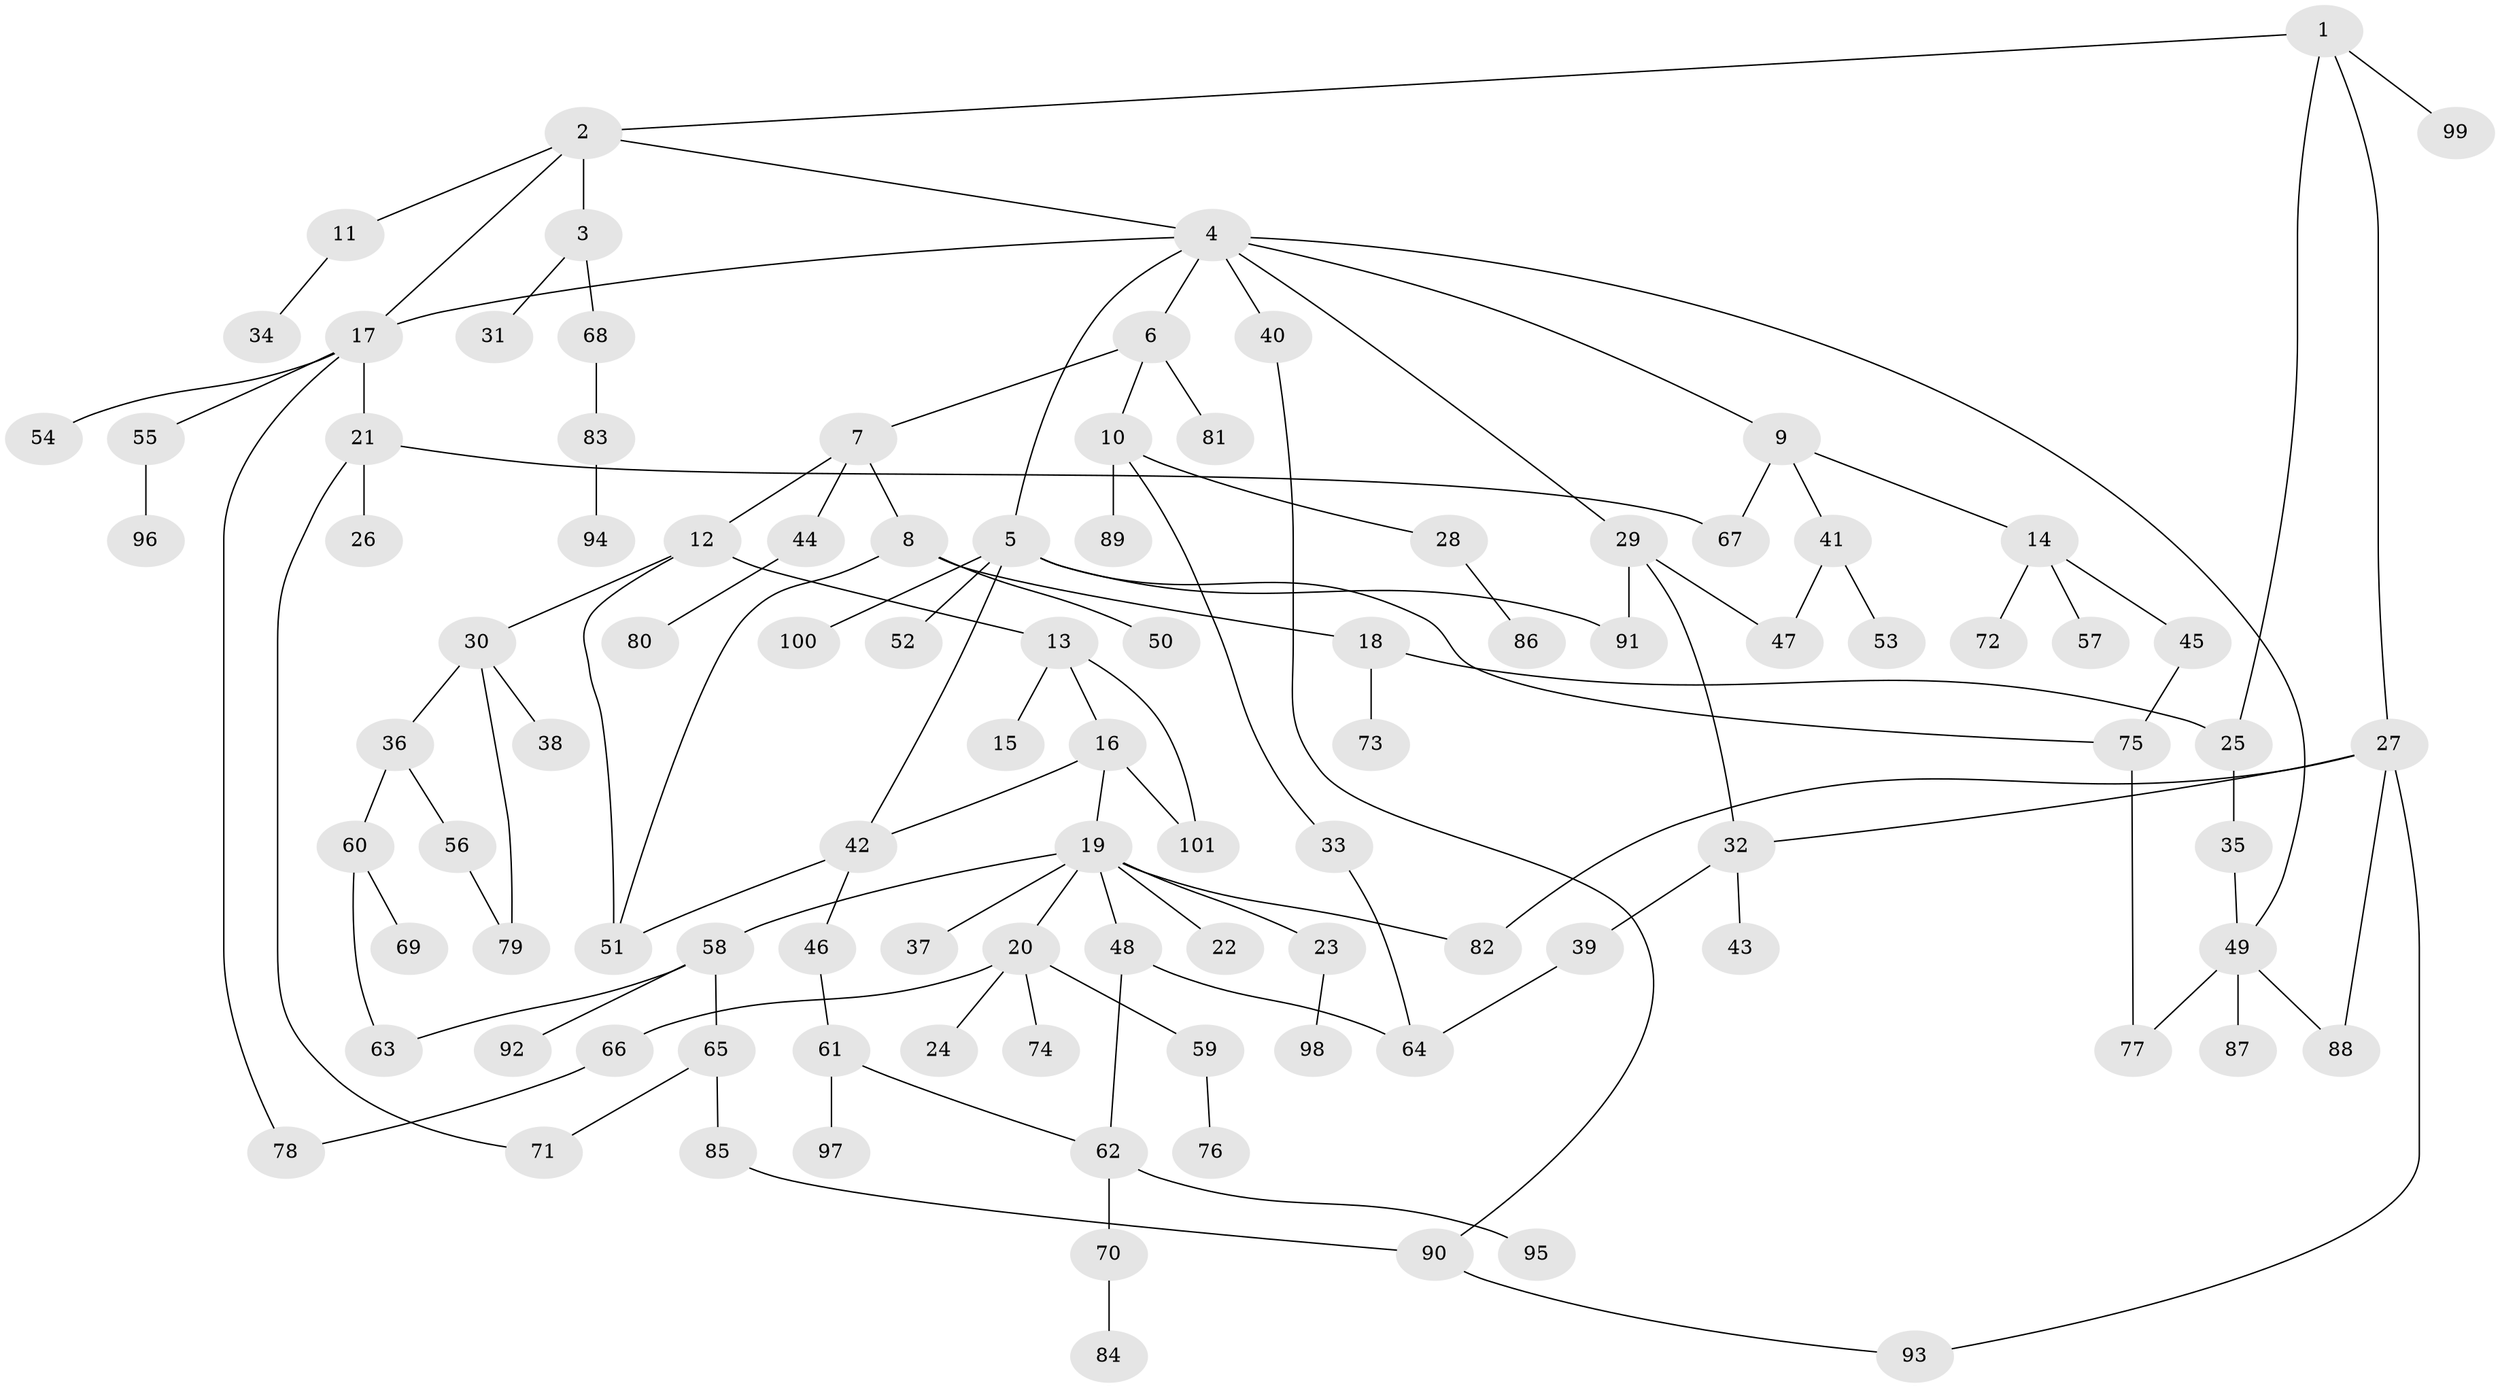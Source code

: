 // Generated by graph-tools (version 1.1) at 2025/34/03/09/25 02:34:28]
// undirected, 101 vertices, 124 edges
graph export_dot {
graph [start="1"]
  node [color=gray90,style=filled];
  1;
  2;
  3;
  4;
  5;
  6;
  7;
  8;
  9;
  10;
  11;
  12;
  13;
  14;
  15;
  16;
  17;
  18;
  19;
  20;
  21;
  22;
  23;
  24;
  25;
  26;
  27;
  28;
  29;
  30;
  31;
  32;
  33;
  34;
  35;
  36;
  37;
  38;
  39;
  40;
  41;
  42;
  43;
  44;
  45;
  46;
  47;
  48;
  49;
  50;
  51;
  52;
  53;
  54;
  55;
  56;
  57;
  58;
  59;
  60;
  61;
  62;
  63;
  64;
  65;
  66;
  67;
  68;
  69;
  70;
  71;
  72;
  73;
  74;
  75;
  76;
  77;
  78;
  79;
  80;
  81;
  82;
  83;
  84;
  85;
  86;
  87;
  88;
  89;
  90;
  91;
  92;
  93;
  94;
  95;
  96;
  97;
  98;
  99;
  100;
  101;
  1 -- 2;
  1 -- 27;
  1 -- 99;
  1 -- 25;
  2 -- 3;
  2 -- 4;
  2 -- 11;
  2 -- 17;
  3 -- 31;
  3 -- 68;
  4 -- 5;
  4 -- 6;
  4 -- 9;
  4 -- 29;
  4 -- 40;
  4 -- 17;
  4 -- 49;
  5 -- 42;
  5 -- 52;
  5 -- 100;
  5 -- 91;
  5 -- 75;
  6 -- 7;
  6 -- 10;
  6 -- 81;
  7 -- 8;
  7 -- 12;
  7 -- 44;
  8 -- 18;
  8 -- 50;
  8 -- 51;
  9 -- 14;
  9 -- 41;
  9 -- 67;
  10 -- 28;
  10 -- 33;
  10 -- 89;
  11 -- 34;
  12 -- 13;
  12 -- 30;
  12 -- 51;
  13 -- 15;
  13 -- 16;
  13 -- 101;
  14 -- 45;
  14 -- 57;
  14 -- 72;
  16 -- 19;
  16 -- 101;
  16 -- 42;
  17 -- 21;
  17 -- 54;
  17 -- 55;
  17 -- 78;
  18 -- 25;
  18 -- 73;
  19 -- 20;
  19 -- 22;
  19 -- 23;
  19 -- 37;
  19 -- 48;
  19 -- 58;
  19 -- 82;
  20 -- 24;
  20 -- 59;
  20 -- 66;
  20 -- 74;
  21 -- 26;
  21 -- 67;
  21 -- 71;
  23 -- 98;
  25 -- 35;
  27 -- 32;
  27 -- 82;
  27 -- 88;
  27 -- 93;
  28 -- 86;
  29 -- 47;
  29 -- 91;
  29 -- 32;
  30 -- 36;
  30 -- 38;
  30 -- 79;
  32 -- 39;
  32 -- 43;
  33 -- 64;
  35 -- 49;
  36 -- 56;
  36 -- 60;
  39 -- 64;
  40 -- 90;
  41 -- 53;
  41 -- 47;
  42 -- 46;
  42 -- 51;
  44 -- 80;
  45 -- 75;
  46 -- 61;
  48 -- 62;
  48 -- 64;
  49 -- 77;
  49 -- 87;
  49 -- 88;
  55 -- 96;
  56 -- 79;
  58 -- 65;
  58 -- 92;
  58 -- 63;
  59 -- 76;
  60 -- 63;
  60 -- 69;
  61 -- 97;
  61 -- 62;
  62 -- 70;
  62 -- 95;
  65 -- 71;
  65 -- 85;
  66 -- 78;
  68 -- 83;
  70 -- 84;
  75 -- 77;
  83 -- 94;
  85 -- 90;
  90 -- 93;
}
